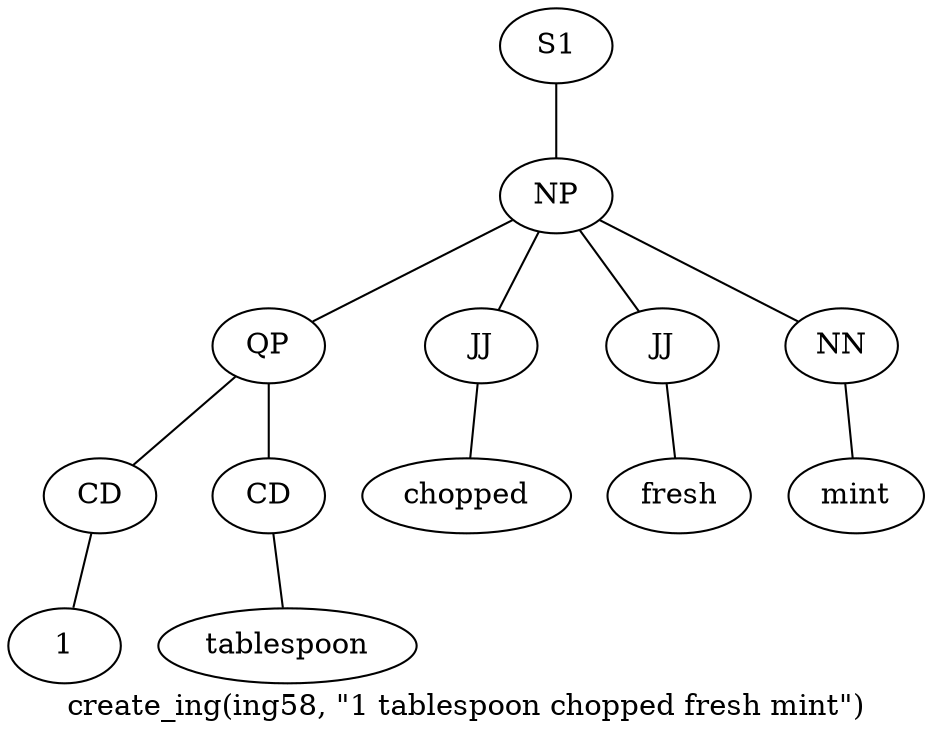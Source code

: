 graph SyntaxGraph {
	label = "create_ing(ing58, \"1 tablespoon chopped fresh mint\")";
	Node0 [label="S1"];
	Node1 [label="NP"];
	Node2 [label="QP"];
	Node3 [label="CD"];
	Node4 [label="1"];
	Node5 [label="CD"];
	Node6 [label="tablespoon"];
	Node7 [label="JJ"];
	Node8 [label="chopped"];
	Node9 [label="JJ"];
	Node10 [label="fresh"];
	Node11 [label="NN"];
	Node12 [label="mint"];

	Node0 -- Node1;
	Node1 -- Node2;
	Node1 -- Node7;
	Node1 -- Node9;
	Node1 -- Node11;
	Node2 -- Node3;
	Node2 -- Node5;
	Node3 -- Node4;
	Node5 -- Node6;
	Node7 -- Node8;
	Node9 -- Node10;
	Node11 -- Node12;
}